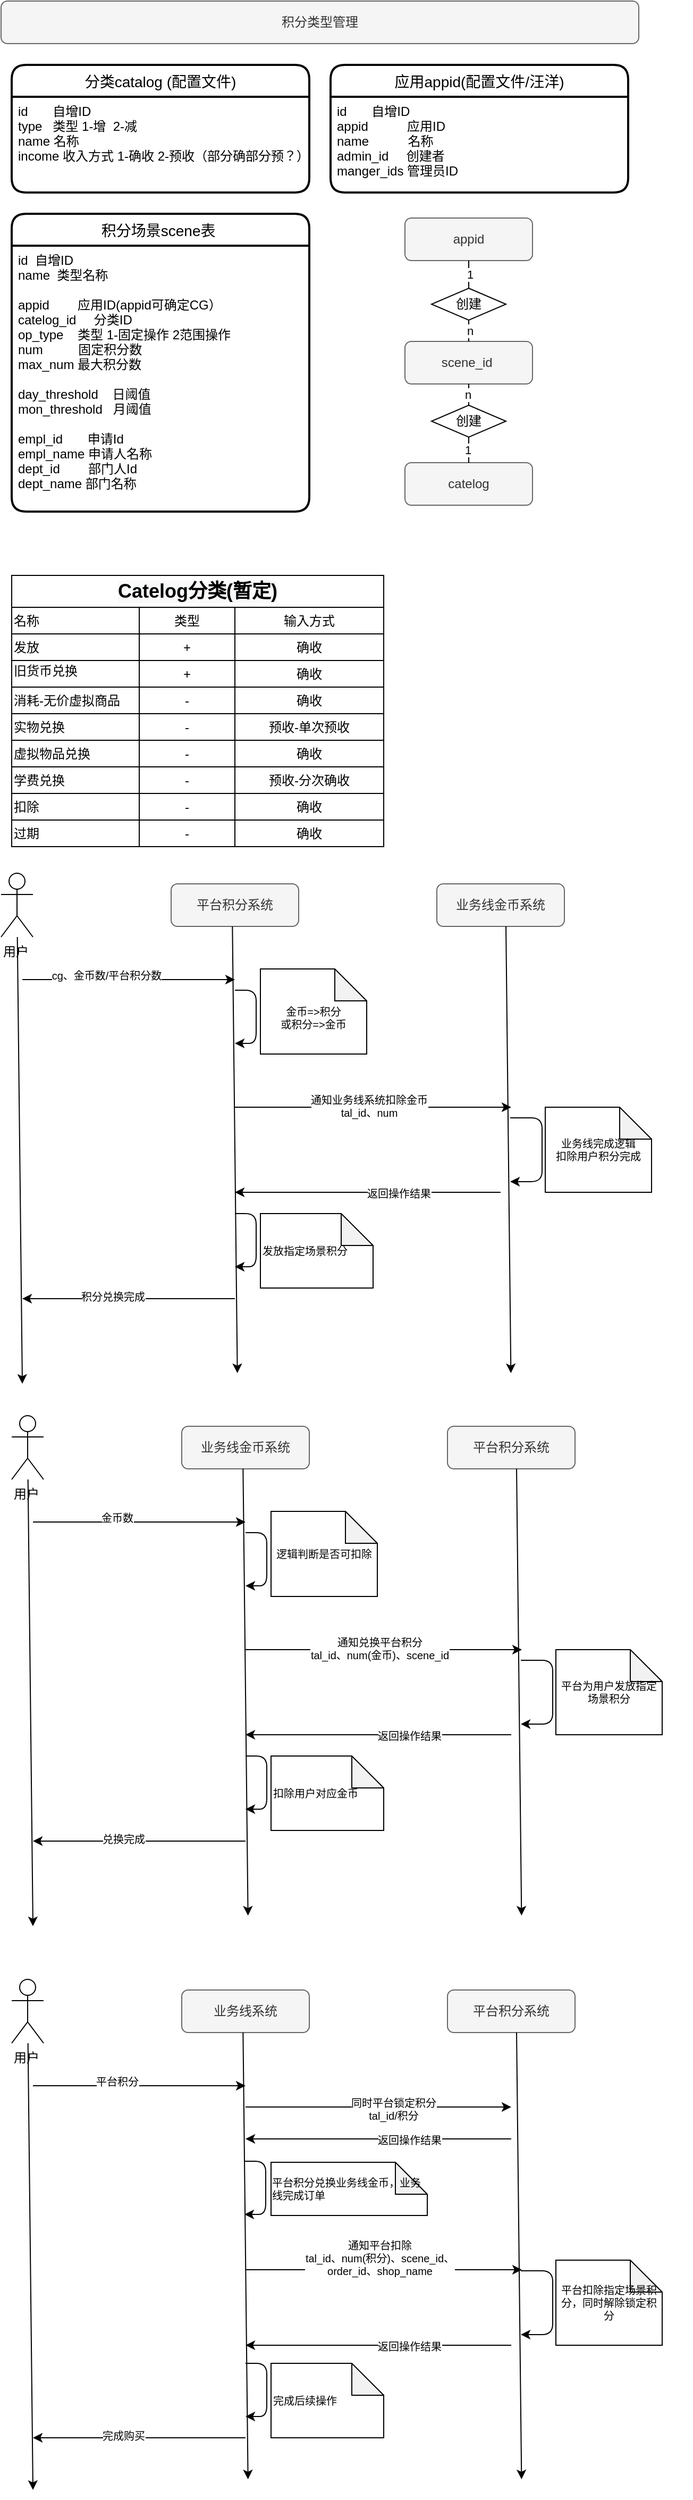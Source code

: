 <mxfile version="14.0.1" type="github">
  <diagram id="adaZDFtTdaTdH5FZkwva" name="第 1 页">
    <mxGraphModel dx="6450" dy="4839" grid="1" gridSize="10" guides="1" tooltips="1" connect="1" arrows="1" fold="1" page="1" pageScale="1" pageWidth="827" pageHeight="1169" math="0" shadow="0">
      <root>
        <mxCell id="0" />
        <mxCell id="1" parent="0" />
        <mxCell id="AnFC6immAzE9Fkh495sT-1" value="&lt;div&gt;&lt;span&gt;积分类型管理&lt;/span&gt;&lt;/div&gt;" style="rounded=1;whiteSpace=wrap;html=1;fillColor=#f5f5f5;strokeColor=#666666;fontColor=#333333;glass=0;sketch=0;" vertex="1" parent="1">
          <mxGeometry x="40" y="-1140" width="600" height="40" as="geometry" />
        </mxCell>
        <mxCell id="AnFC6immAzE9Fkh495sT-2" value="积分场景scene表 " style="swimlane;childLayout=stackLayout;horizontal=1;startSize=30;horizontalStack=0;rounded=1;fontSize=14;fontStyle=0;strokeWidth=2;resizeParent=0;resizeLast=1;shadow=0;dashed=0;align=center;" vertex="1" parent="1">
          <mxGeometry x="50" y="-940" width="280" height="280" as="geometry" />
        </mxCell>
        <mxCell id="AnFC6immAzE9Fkh495sT-3" value="id  自增ID&#xa;name  类型名称&#xa;&#xa;appid        应用ID(appid可确定CG）&#xa;catelog_id     分类ID&#xa;op_type    类型 1-固定操作 2范围操作&#xa;num          固定积分数&#xa;max_num 最大积分数&#xa;&#xa;day_threshold    日阈值&#xa;mon_threshold   月阈值&#xa;&#xa;empl_id       申请Id&#xa;empl_name 申请人名称&#xa;dept_id        部门人Id&#xa;dept_name 部门名称" style="align=left;strokeColor=none;fillColor=none;spacingLeft=4;fontSize=12;verticalAlign=top;resizable=0;rotatable=0;part=1;" vertex="1" parent="AnFC6immAzE9Fkh495sT-2">
          <mxGeometry y="30" width="280" height="250" as="geometry" />
        </mxCell>
        <mxCell id="AnFC6immAzE9Fkh495sT-5" value="分类catalog (配置文件)" style="swimlane;childLayout=stackLayout;horizontal=1;startSize=30;horizontalStack=0;rounded=1;fontSize=14;fontStyle=0;strokeWidth=2;resizeParent=0;resizeLast=1;shadow=0;dashed=0;align=center;" vertex="1" parent="1">
          <mxGeometry x="50" y="-1080" width="280" height="120" as="geometry" />
        </mxCell>
        <mxCell id="AnFC6immAzE9Fkh495sT-6" value="id       自增ID&#xa;type   类型 1-增  2-减&#xa;name 名称&#xa;income 收入方式 1-确收 2-预收（部分确部分预？）&#xa;&#xa;&#xa;&#xa;" style="align=left;strokeColor=none;fillColor=none;spacingLeft=4;fontSize=12;verticalAlign=top;resizable=0;rotatable=0;part=1;" vertex="1" parent="AnFC6immAzE9Fkh495sT-5">
          <mxGeometry y="30" width="280" height="90" as="geometry" />
        </mxCell>
        <mxCell id="AnFC6immAzE9Fkh495sT-10" value="应用appid(配置文件/汪洋)" style="swimlane;childLayout=stackLayout;horizontal=1;startSize=30;horizontalStack=0;rounded=1;fontSize=14;fontStyle=0;strokeWidth=2;resizeParent=0;resizeLast=1;shadow=0;dashed=0;align=center;" vertex="1" parent="1">
          <mxGeometry x="350" y="-1080" width="280" height="120" as="geometry" />
        </mxCell>
        <mxCell id="AnFC6immAzE9Fkh495sT-11" value="id       自增ID&#xa;appid           应用ID&#xa;name           名称&#xa;admin_id     创建者&#xa;manger_ids 管理员ID&#xa;&#xa;&#xa;&#xa;" style="align=left;strokeColor=none;fillColor=none;spacingLeft=4;fontSize=12;verticalAlign=top;resizable=0;rotatable=0;part=1;" vertex="1" parent="AnFC6immAzE9Fkh495sT-10">
          <mxGeometry y="30" width="280" height="90" as="geometry" />
        </mxCell>
        <mxCell id="AnFC6immAzE9Fkh495sT-13" value="scene_id&amp;nbsp;" style="rounded=1;whiteSpace=wrap;html=1;fillColor=#f5f5f5;strokeColor=#666666;fontColor=#333333;glass=0;sketch=0;" vertex="1" parent="1">
          <mxGeometry x="420" y="-820" width="120" height="40" as="geometry" />
        </mxCell>
        <mxCell id="AnFC6immAzE9Fkh495sT-14" value="catelog" style="rounded=1;whiteSpace=wrap;html=1;fillColor=#f5f5f5;strokeColor=#666666;fontColor=#333333;glass=0;sketch=0;verticalAlign=middle;" vertex="1" parent="1">
          <mxGeometry x="420" y="-706" width="120" height="40" as="geometry" />
        </mxCell>
        <mxCell id="AnFC6immAzE9Fkh495sT-16" value="appid" style="rounded=1;whiteSpace=wrap;html=1;fillColor=#f5f5f5;strokeColor=#666666;fontColor=#333333;glass=0;sketch=0;" vertex="1" parent="1">
          <mxGeometry x="420" y="-936" width="120" height="40" as="geometry" />
        </mxCell>
        <mxCell id="AnFC6immAzE9Fkh495sT-22" value="创建" style="rhombus;whiteSpace=wrap;html=1;" vertex="1" parent="1">
          <mxGeometry x="445" y="-870" width="70" height="30" as="geometry" />
        </mxCell>
        <mxCell id="AnFC6immAzE9Fkh495sT-25" value="" style="endArrow=none;html=1;entryX=0.5;entryY=1;entryDx=0;entryDy=0;exitX=0.5;exitY=0;exitDx=0;exitDy=0;" edge="1" parent="1" source="AnFC6immAzE9Fkh495sT-22" target="AnFC6immAzE9Fkh495sT-16">
          <mxGeometry width="50" height="50" relative="1" as="geometry">
            <mxPoint x="460" y="-820" as="sourcePoint" />
            <mxPoint x="510" y="-870" as="targetPoint" />
          </mxGeometry>
        </mxCell>
        <mxCell id="AnFC6immAzE9Fkh495sT-26" value="1" style="edgeLabel;html=1;align=center;verticalAlign=middle;resizable=0;points=[];" vertex="1" connectable="0" parent="AnFC6immAzE9Fkh495sT-25">
          <mxGeometry y="-1" relative="1" as="geometry">
            <mxPoint as="offset" />
          </mxGeometry>
        </mxCell>
        <mxCell id="AnFC6immAzE9Fkh495sT-27" value="" style="endArrow=none;html=1;entryX=0.5;entryY=1;entryDx=0;entryDy=0;exitX=0.5;exitY=0;exitDx=0;exitDy=0;" edge="1" parent="1" source="AnFC6immAzE9Fkh495sT-13" target="AnFC6immAzE9Fkh495sT-22">
          <mxGeometry width="50" height="50" relative="1" as="geometry">
            <mxPoint x="490" y="-860" as="sourcePoint" />
            <mxPoint x="490" y="-890" as="targetPoint" />
          </mxGeometry>
        </mxCell>
        <mxCell id="AnFC6immAzE9Fkh495sT-28" value="n" style="edgeLabel;html=1;align=center;verticalAlign=middle;resizable=0;points=[];" vertex="1" connectable="0" parent="AnFC6immAzE9Fkh495sT-27">
          <mxGeometry y="-1" relative="1" as="geometry">
            <mxPoint as="offset" />
          </mxGeometry>
        </mxCell>
        <mxCell id="AnFC6immAzE9Fkh495sT-29" value="创建" style="rhombus;whiteSpace=wrap;html=1;verticalAlign=middle;" vertex="1" parent="1">
          <mxGeometry x="445" y="-760" width="70" height="30" as="geometry" />
        </mxCell>
        <mxCell id="AnFC6immAzE9Fkh495sT-30" value="" style="endArrow=none;html=1;entryX=0.5;entryY=0;entryDx=0;entryDy=0;exitX=0.5;exitY=1;exitDx=0;exitDy=0;" edge="1" parent="1" source="AnFC6immAzE9Fkh495sT-13" target="AnFC6immAzE9Fkh495sT-29">
          <mxGeometry width="50" height="50" relative="1" as="geometry">
            <mxPoint x="490" y="-850" as="sourcePoint" />
            <mxPoint x="490" y="-890" as="targetPoint" />
          </mxGeometry>
        </mxCell>
        <mxCell id="AnFC6immAzE9Fkh495sT-31" value="n" style="edgeLabel;html=1;align=center;verticalAlign=middle;resizable=0;points=[];" vertex="1" connectable="0" parent="AnFC6immAzE9Fkh495sT-30">
          <mxGeometry y="-1" relative="1" as="geometry">
            <mxPoint as="offset" />
          </mxGeometry>
        </mxCell>
        <mxCell id="AnFC6immAzE9Fkh495sT-32" value="" style="endArrow=none;html=1;entryX=0.5;entryY=0;entryDx=0;entryDy=0;exitX=0.5;exitY=1;exitDx=0;exitDy=0;verticalAlign=middle;" edge="1" parent="1" source="AnFC6immAzE9Fkh495sT-29" target="AnFC6immAzE9Fkh495sT-14">
          <mxGeometry width="50" height="50" relative="1" as="geometry">
            <mxPoint x="479.5" y="-682" as="sourcePoint" />
            <mxPoint x="479.5" y="-636" as="targetPoint" />
          </mxGeometry>
        </mxCell>
        <mxCell id="AnFC6immAzE9Fkh495sT-33" value="1" style="edgeLabel;html=1;align=center;verticalAlign=middle;resizable=0;points=[];" vertex="1" connectable="0" parent="AnFC6immAzE9Fkh495sT-32">
          <mxGeometry y="-1" relative="1" as="geometry">
            <mxPoint as="offset" />
          </mxGeometry>
        </mxCell>
        <mxCell id="AnFC6immAzE9Fkh495sT-37" value="&lt;h1&gt;&lt;br&gt;&lt;/h1&gt;&lt;div&gt;&lt;div&gt;&lt;br&gt;&lt;/div&gt;&lt;div&gt;&lt;br&gt;&lt;/div&gt;&lt;/div&gt;&lt;div&gt;&lt;br&gt;&lt;/div&gt;" style="text;html=1;strokeColor=none;fillColor=none;spacing=5;spacingTop=-20;whiteSpace=wrap;overflow=hidden;rounded=0;" vertex="1" parent="1">
          <mxGeometry x="100" y="-635" width="590" height="250" as="geometry" />
        </mxCell>
        <mxCell id="AnFC6immAzE9Fkh495sT-49" value="&lt;h1 style=&quot;color: rgb(0 , 0 , 0) ; font-family: &amp;#34;helvetica&amp;#34; ; font-style: normal ; letter-spacing: normal ; text-align: left ; text-indent: 0px ; text-transform: none ; word-spacing: 0px ; background-color: rgb(248 , 249 , 250) ; font-size: 18px&quot;&gt;Catelog分类(暂定)&lt;/h1&gt;" style="shape=table;html=1;whiteSpace=wrap;startSize=30;container=1;collapsible=0;childLayout=tableLayout;fontStyle=1;align=center;" vertex="1" parent="1">
          <mxGeometry x="50" y="-600" width="350" height="255" as="geometry" />
        </mxCell>
        <mxCell id="AnFC6immAzE9Fkh495sT-83" style="shape=partialRectangle;html=1;whiteSpace=wrap;collapsible=0;dropTarget=0;pointerEvents=0;fillColor=none;top=0;left=0;bottom=0;right=0;points=[[0,0.5],[1,0.5]];portConstraint=eastwest;" vertex="1" parent="AnFC6immAzE9Fkh495sT-49">
          <mxGeometry y="30" width="350" height="25" as="geometry" />
        </mxCell>
        <mxCell id="AnFC6immAzE9Fkh495sT-84" value="名称" style="shape=partialRectangle;html=1;whiteSpace=wrap;connectable=0;fillColor=none;top=0;left=0;bottom=0;right=0;overflow=hidden;align=left;" vertex="1" parent="AnFC6immAzE9Fkh495sT-83">
          <mxGeometry width="120" height="25" as="geometry" />
        </mxCell>
        <mxCell id="AnFC6immAzE9Fkh495sT-85" value="类型" style="shape=partialRectangle;html=1;whiteSpace=wrap;connectable=0;fillColor=none;top=0;left=0;bottom=0;right=0;overflow=hidden;" vertex="1" parent="AnFC6immAzE9Fkh495sT-83">
          <mxGeometry x="120" width="90" height="25" as="geometry" />
        </mxCell>
        <mxCell id="AnFC6immAzE9Fkh495sT-86" value="输入方式" style="shape=partialRectangle;html=1;whiteSpace=wrap;connectable=0;fillColor=none;top=0;left=0;bottom=0;right=0;overflow=hidden;" vertex="1" parent="AnFC6immAzE9Fkh495sT-83">
          <mxGeometry x="210" width="140" height="25" as="geometry" />
        </mxCell>
        <mxCell id="AnFC6immAzE9Fkh495sT-50" value="" style="shape=partialRectangle;html=1;whiteSpace=wrap;collapsible=0;dropTarget=0;pointerEvents=0;fillColor=none;top=0;left=0;bottom=0;right=0;points=[[0,0.5],[1,0.5]];portConstraint=eastwest;" vertex="1" parent="AnFC6immAzE9Fkh495sT-49">
          <mxGeometry y="55" width="350" height="25" as="geometry" />
        </mxCell>
        <mxCell id="AnFC6immAzE9Fkh495sT-51" value="&lt;div&gt;发放&lt;/div&gt;" style="shape=partialRectangle;html=1;whiteSpace=wrap;connectable=0;fillColor=none;top=0;left=0;bottom=0;right=0;overflow=hidden;align=left;" vertex="1" parent="AnFC6immAzE9Fkh495sT-50">
          <mxGeometry width="120" height="25" as="geometry" />
        </mxCell>
        <mxCell id="AnFC6immAzE9Fkh495sT-52" value="+" style="shape=partialRectangle;html=1;whiteSpace=wrap;connectable=0;fillColor=none;top=0;left=0;bottom=0;right=0;overflow=hidden;" vertex="1" parent="AnFC6immAzE9Fkh495sT-50">
          <mxGeometry x="120" width="90" height="25" as="geometry" />
        </mxCell>
        <mxCell id="AnFC6immAzE9Fkh495sT-53" value="确收" style="shape=partialRectangle;html=1;whiteSpace=wrap;connectable=0;fillColor=none;top=0;left=0;bottom=0;right=0;overflow=hidden;" vertex="1" parent="AnFC6immAzE9Fkh495sT-50">
          <mxGeometry x="210" width="140" height="25" as="geometry" />
        </mxCell>
        <mxCell id="AnFC6immAzE9Fkh495sT-54" value="" style="shape=partialRectangle;html=1;whiteSpace=wrap;collapsible=0;dropTarget=0;pointerEvents=0;fillColor=none;top=0;left=0;bottom=0;right=0;points=[[0,0.5],[1,0.5]];portConstraint=eastwest;" vertex="1" parent="AnFC6immAzE9Fkh495sT-49">
          <mxGeometry y="80" width="350" height="25" as="geometry" />
        </mxCell>
        <mxCell id="AnFC6immAzE9Fkh495sT-55" value="&lt;div&gt;旧货币兑换&lt;/div&gt;&lt;div&gt;&lt;br&gt;&lt;/div&gt;" style="shape=partialRectangle;html=1;whiteSpace=wrap;connectable=0;fillColor=none;top=0;left=0;bottom=0;right=0;overflow=hidden;align=left;" vertex="1" parent="AnFC6immAzE9Fkh495sT-54">
          <mxGeometry width="120" height="25" as="geometry" />
        </mxCell>
        <mxCell id="AnFC6immAzE9Fkh495sT-56" value="+" style="shape=partialRectangle;html=1;whiteSpace=wrap;connectable=0;fillColor=none;top=0;left=0;bottom=0;right=0;overflow=hidden;" vertex="1" parent="AnFC6immAzE9Fkh495sT-54">
          <mxGeometry x="120" width="90" height="25" as="geometry" />
        </mxCell>
        <mxCell id="AnFC6immAzE9Fkh495sT-57" value="&lt;span&gt;确收&lt;/span&gt;" style="shape=partialRectangle;html=1;whiteSpace=wrap;connectable=0;fillColor=none;top=0;left=0;bottom=0;right=0;overflow=hidden;" vertex="1" parent="AnFC6immAzE9Fkh495sT-54">
          <mxGeometry x="210" width="140" height="25" as="geometry" />
        </mxCell>
        <mxCell id="AnFC6immAzE9Fkh495sT-58" value="" style="shape=partialRectangle;html=1;whiteSpace=wrap;collapsible=0;dropTarget=0;pointerEvents=0;fillColor=none;top=0;left=0;bottom=0;right=0;points=[[0,0.5],[1,0.5]];portConstraint=eastwest;" vertex="1" parent="AnFC6immAzE9Fkh495sT-49">
          <mxGeometry y="105" width="350" height="25" as="geometry" />
        </mxCell>
        <mxCell id="AnFC6immAzE9Fkh495sT-59" value="&lt;span&gt;消耗-&lt;/span&gt;&lt;span&gt;无价虚拟商品&lt;br&gt;&lt;/span&gt;" style="shape=partialRectangle;html=1;whiteSpace=wrap;connectable=0;fillColor=none;top=0;left=0;bottom=0;right=0;overflow=hidden;align=left;" vertex="1" parent="AnFC6immAzE9Fkh495sT-58">
          <mxGeometry width="120" height="25" as="geometry" />
        </mxCell>
        <mxCell id="AnFC6immAzE9Fkh495sT-60" value="&lt;div style=&quot;text-align: left&quot;&gt;-&lt;/div&gt;" style="shape=partialRectangle;html=1;whiteSpace=wrap;connectable=0;fillColor=none;top=0;left=0;bottom=0;right=0;overflow=hidden;" vertex="1" parent="AnFC6immAzE9Fkh495sT-58">
          <mxGeometry x="120" width="90" height="25" as="geometry" />
        </mxCell>
        <mxCell id="AnFC6immAzE9Fkh495sT-61" value="&lt;span&gt;确收&lt;/span&gt;" style="shape=partialRectangle;html=1;whiteSpace=wrap;connectable=0;fillColor=none;top=0;left=0;bottom=0;right=0;overflow=hidden;" vertex="1" parent="AnFC6immAzE9Fkh495sT-58">
          <mxGeometry x="210" width="140" height="25" as="geometry" />
        </mxCell>
        <mxCell id="AnFC6immAzE9Fkh495sT-62" style="shape=partialRectangle;html=1;whiteSpace=wrap;collapsible=0;dropTarget=0;pointerEvents=0;fillColor=none;top=0;left=0;bottom=0;right=0;points=[[0,0.5],[1,0.5]];portConstraint=eastwest;" vertex="1" parent="AnFC6immAzE9Fkh495sT-49">
          <mxGeometry y="130" width="350" height="25" as="geometry" />
        </mxCell>
        <mxCell id="AnFC6immAzE9Fkh495sT-63" value="&lt;div style=&quot;&quot;&gt;实物兑换&lt;/div&gt;" style="shape=partialRectangle;html=1;whiteSpace=wrap;connectable=0;fillColor=none;top=0;left=0;bottom=0;right=0;overflow=hidden;align=left;" vertex="1" parent="AnFC6immAzE9Fkh495sT-62">
          <mxGeometry width="120" height="25" as="geometry" />
        </mxCell>
        <mxCell id="AnFC6immAzE9Fkh495sT-64" value="-" style="shape=partialRectangle;html=1;whiteSpace=wrap;connectable=0;fillColor=none;top=0;left=0;bottom=0;right=0;overflow=hidden;" vertex="1" parent="AnFC6immAzE9Fkh495sT-62">
          <mxGeometry x="120" width="90" height="25" as="geometry" />
        </mxCell>
        <mxCell id="AnFC6immAzE9Fkh495sT-65" value="预收-单次预收" style="shape=partialRectangle;html=1;whiteSpace=wrap;connectable=0;fillColor=none;top=0;left=0;bottom=0;right=0;overflow=hidden;" vertex="1" parent="AnFC6immAzE9Fkh495sT-62">
          <mxGeometry x="210" width="140" height="25" as="geometry" />
        </mxCell>
        <mxCell id="AnFC6immAzE9Fkh495sT-66" style="shape=partialRectangle;html=1;whiteSpace=wrap;collapsible=0;dropTarget=0;pointerEvents=0;fillColor=none;top=0;left=0;bottom=0;right=0;points=[[0,0.5],[1,0.5]];portConstraint=eastwest;" vertex="1" parent="AnFC6immAzE9Fkh495sT-49">
          <mxGeometry y="155" width="350" height="25" as="geometry" />
        </mxCell>
        <mxCell id="AnFC6immAzE9Fkh495sT-67" value="&lt;div style=&quot;&quot;&gt;虚拟物品兑换&lt;/div&gt;" style="shape=partialRectangle;html=1;whiteSpace=wrap;connectable=0;fillColor=none;top=0;left=0;bottom=0;right=0;overflow=hidden;align=left;" vertex="1" parent="AnFC6immAzE9Fkh495sT-66">
          <mxGeometry width="120" height="25" as="geometry" />
        </mxCell>
        <mxCell id="AnFC6immAzE9Fkh495sT-68" value="-" style="shape=partialRectangle;html=1;whiteSpace=wrap;connectable=0;fillColor=none;top=0;left=0;bottom=0;right=0;overflow=hidden;" vertex="1" parent="AnFC6immAzE9Fkh495sT-66">
          <mxGeometry x="120" width="90" height="25" as="geometry" />
        </mxCell>
        <mxCell id="AnFC6immAzE9Fkh495sT-69" value="确收" style="shape=partialRectangle;html=1;whiteSpace=wrap;connectable=0;fillColor=none;top=0;left=0;bottom=0;right=0;overflow=hidden;" vertex="1" parent="AnFC6immAzE9Fkh495sT-66">
          <mxGeometry x="210" width="140" height="25" as="geometry" />
        </mxCell>
        <mxCell id="AnFC6immAzE9Fkh495sT-70" style="shape=partialRectangle;html=1;whiteSpace=wrap;collapsible=0;dropTarget=0;pointerEvents=0;fillColor=none;top=0;left=0;bottom=0;right=0;points=[[0,0.5],[1,0.5]];portConstraint=eastwest;" vertex="1" parent="AnFC6immAzE9Fkh495sT-49">
          <mxGeometry y="180" width="350" height="25" as="geometry" />
        </mxCell>
        <mxCell id="AnFC6immAzE9Fkh495sT-71" value="&lt;div&gt;学费兑换&lt;/div&gt;" style="shape=partialRectangle;html=1;whiteSpace=wrap;connectable=0;fillColor=none;top=0;left=0;bottom=0;right=0;overflow=hidden;align=left;" vertex="1" parent="AnFC6immAzE9Fkh495sT-70">
          <mxGeometry width="120" height="25" as="geometry" />
        </mxCell>
        <mxCell id="AnFC6immAzE9Fkh495sT-72" value="-" style="shape=partialRectangle;html=1;whiteSpace=wrap;connectable=0;fillColor=none;top=0;left=0;bottom=0;right=0;overflow=hidden;" vertex="1" parent="AnFC6immAzE9Fkh495sT-70">
          <mxGeometry x="120" width="90" height="25" as="geometry" />
        </mxCell>
        <mxCell id="AnFC6immAzE9Fkh495sT-73" value="&lt;span style=&quot;text-align: left&quot;&gt;预收-&lt;/span&gt;&lt;span&gt;分次确收&lt;/span&gt;&lt;span style=&quot;text-align: left&quot;&gt;&lt;br&gt;&lt;/span&gt;" style="shape=partialRectangle;html=1;whiteSpace=wrap;connectable=0;fillColor=none;top=0;left=0;bottom=0;right=0;overflow=hidden;" vertex="1" parent="AnFC6immAzE9Fkh495sT-70">
          <mxGeometry x="210" width="140" height="25" as="geometry" />
        </mxCell>
        <mxCell id="AnFC6immAzE9Fkh495sT-75" style="shape=partialRectangle;html=1;whiteSpace=wrap;collapsible=0;dropTarget=0;pointerEvents=0;fillColor=none;top=0;left=0;bottom=0;right=0;points=[[0,0.5],[1,0.5]];portConstraint=eastwest;" vertex="1" parent="AnFC6immAzE9Fkh495sT-49">
          <mxGeometry y="205" width="350" height="25" as="geometry" />
        </mxCell>
        <mxCell id="AnFC6immAzE9Fkh495sT-76" value="&lt;span style=&quot;&quot;&gt;扣除&lt;/span&gt;" style="shape=partialRectangle;html=1;whiteSpace=wrap;connectable=0;fillColor=none;top=0;left=0;bottom=0;right=0;overflow=hidden;align=left;" vertex="1" parent="AnFC6immAzE9Fkh495sT-75">
          <mxGeometry width="120" height="25" as="geometry" />
        </mxCell>
        <mxCell id="AnFC6immAzE9Fkh495sT-77" value="-" style="shape=partialRectangle;html=1;whiteSpace=wrap;connectable=0;fillColor=none;top=0;left=0;bottom=0;right=0;overflow=hidden;" vertex="1" parent="AnFC6immAzE9Fkh495sT-75">
          <mxGeometry x="120" width="90" height="25" as="geometry" />
        </mxCell>
        <mxCell id="AnFC6immAzE9Fkh495sT-78" value="确收" style="shape=partialRectangle;html=1;whiteSpace=wrap;connectable=0;fillColor=none;top=0;left=0;bottom=0;right=0;overflow=hidden;" vertex="1" parent="AnFC6immAzE9Fkh495sT-75">
          <mxGeometry x="210" width="140" height="25" as="geometry" />
        </mxCell>
        <mxCell id="AnFC6immAzE9Fkh495sT-79" style="shape=partialRectangle;html=1;whiteSpace=wrap;collapsible=0;dropTarget=0;pointerEvents=0;fillColor=none;top=0;left=0;bottom=0;right=0;points=[[0,0.5],[1,0.5]];portConstraint=eastwest;" vertex="1" parent="AnFC6immAzE9Fkh495sT-49">
          <mxGeometry y="230" width="350" height="25" as="geometry" />
        </mxCell>
        <mxCell id="AnFC6immAzE9Fkh495sT-80" value="&lt;span style=&quot;&quot;&gt;过期&lt;/span&gt;" style="shape=partialRectangle;html=1;whiteSpace=wrap;connectable=0;fillColor=none;top=0;left=0;bottom=0;right=0;overflow=hidden;align=left;" vertex="1" parent="AnFC6immAzE9Fkh495sT-79">
          <mxGeometry width="120" height="25" as="geometry" />
        </mxCell>
        <mxCell id="AnFC6immAzE9Fkh495sT-81" value="-" style="shape=partialRectangle;html=1;whiteSpace=wrap;connectable=0;fillColor=none;top=0;left=0;bottom=0;right=0;overflow=hidden;" vertex="1" parent="AnFC6immAzE9Fkh495sT-79">
          <mxGeometry x="120" width="90" height="25" as="geometry" />
        </mxCell>
        <mxCell id="AnFC6immAzE9Fkh495sT-82" value="确收" style="shape=partialRectangle;html=1;whiteSpace=wrap;connectable=0;fillColor=none;top=0;left=0;bottom=0;right=0;overflow=hidden;" vertex="1" parent="AnFC6immAzE9Fkh495sT-79">
          <mxGeometry x="210" width="140" height="25" as="geometry" />
        </mxCell>
        <mxCell id="AnFC6immAzE9Fkh495sT-87" value="用户" style="shape=umlActor;verticalLabelPosition=bottom;verticalAlign=top;html=1;outlineConnect=0;align=left;" vertex="1" parent="1">
          <mxGeometry x="40" y="-320" width="30" height="60" as="geometry" />
        </mxCell>
        <mxCell id="AnFC6immAzE9Fkh495sT-88" value="平台积分系统" style="rounded=1;whiteSpace=wrap;html=1;fillColor=#f5f5f5;strokeColor=#666666;fontColor=#333333;glass=0;sketch=0;align=center;" vertex="1" parent="1">
          <mxGeometry x="200" y="-310" width="120" height="40" as="geometry" />
        </mxCell>
        <mxCell id="AnFC6immAzE9Fkh495sT-89" value="业务线金币系统" style="rounded=1;whiteSpace=wrap;html=1;fillColor=#f5f5f5;strokeColor=#666666;fontColor=#333333;glass=0;sketch=0;align=center;" vertex="1" parent="1">
          <mxGeometry x="450" y="-310" width="120" height="40" as="geometry" />
        </mxCell>
        <mxCell id="AnFC6immAzE9Fkh495sT-90" value="" style="endArrow=classic;html=1;" edge="1" parent="1" source="AnFC6immAzE9Fkh495sT-87">
          <mxGeometry width="50" height="50" relative="1" as="geometry">
            <mxPoint x="50" y="-150" as="sourcePoint" />
            <mxPoint x="60" y="160" as="targetPoint" />
          </mxGeometry>
        </mxCell>
        <mxCell id="AnFC6immAzE9Fkh495sT-92" value="" style="endArrow=classic;html=1;" edge="1" parent="1">
          <mxGeometry width="50" height="50" relative="1" as="geometry">
            <mxPoint x="257.663" y="-270" as="sourcePoint" />
            <mxPoint x="262.33" y="150" as="targetPoint" />
          </mxGeometry>
        </mxCell>
        <mxCell id="AnFC6immAzE9Fkh495sT-93" value="" style="endArrow=classic;html=1;" edge="1" parent="1">
          <mxGeometry width="50" height="50" relative="1" as="geometry">
            <mxPoint x="515.003" y="-270" as="sourcePoint" />
            <mxPoint x="519.67" y="150" as="targetPoint" />
          </mxGeometry>
        </mxCell>
        <mxCell id="AnFC6immAzE9Fkh495sT-94" value="" style="endArrow=classic;html=1;" edge="1" parent="1">
          <mxGeometry width="50" height="50" relative="1" as="geometry">
            <mxPoint x="60" y="-220" as="sourcePoint" />
            <mxPoint x="260" y="-220" as="targetPoint" />
          </mxGeometry>
        </mxCell>
        <mxCell id="AnFC6immAzE9Fkh495sT-95" value="&lt;font style=&quot;font-size: 10px&quot;&gt;cg、金币数/平台积分数&lt;/font&gt;" style="edgeLabel;html=1;align=center;verticalAlign=middle;resizable=0;points=[];" vertex="1" connectable="0" parent="AnFC6immAzE9Fkh495sT-94">
          <mxGeometry x="-0.21" y="4" relative="1" as="geometry">
            <mxPoint as="offset" />
          </mxGeometry>
        </mxCell>
        <mxCell id="AnFC6immAzE9Fkh495sT-97" value="" style="endArrow=classic;html=1;" edge="1" parent="1">
          <mxGeometry width="50" height="50" relative="1" as="geometry">
            <mxPoint x="260" y="-210" as="sourcePoint" />
            <mxPoint x="260" y="-160" as="targetPoint" />
            <Array as="points">
              <mxPoint x="280" y="-210" />
              <mxPoint x="280" y="-160" />
            </Array>
          </mxGeometry>
        </mxCell>
        <mxCell id="AnFC6immAzE9Fkh495sT-99" value="" style="endArrow=classic;html=1;fontSize=10;" edge="1" parent="1">
          <mxGeometry width="50" height="50" relative="1" as="geometry">
            <mxPoint x="260" y="-100" as="sourcePoint" />
            <mxPoint x="520" y="-100" as="targetPoint" />
          </mxGeometry>
        </mxCell>
        <mxCell id="AnFC6immAzE9Fkh495sT-101" value="通知业务线系统扣除金币&lt;br&gt;tal_id、num" style="edgeLabel;html=1;align=center;verticalAlign=middle;resizable=0;points=[];fontSize=10;" vertex="1" connectable="0" parent="AnFC6immAzE9Fkh495sT-99">
          <mxGeometry x="-0.034" y="1" relative="1" as="geometry">
            <mxPoint as="offset" />
          </mxGeometry>
        </mxCell>
        <mxCell id="AnFC6immAzE9Fkh495sT-100" value="&lt;br style=&quot;text-align: left&quot;&gt;&lt;font style=&quot;text-align: left&quot;&gt;金币=&amp;gt;积分&lt;br&gt;或积分=&amp;gt;金币&lt;/font&gt;" style="shape=note;whiteSpace=wrap;html=1;backgroundOutline=1;darkOpacity=0.05;fontSize=10;align=center;" vertex="1" parent="1">
          <mxGeometry x="284" y="-230" width="100" height="80" as="geometry" />
        </mxCell>
        <mxCell id="AnFC6immAzE9Fkh495sT-106" value="" style="endArrow=classic;html=1;fontSize=10;" edge="1" parent="1">
          <mxGeometry width="50" height="50" relative="1" as="geometry">
            <mxPoint x="519" y="-90" as="sourcePoint" />
            <mxPoint x="519" y="-30" as="targetPoint" />
            <Array as="points">
              <mxPoint x="549" y="-90" />
              <mxPoint x="549" y="-30" />
            </Array>
          </mxGeometry>
        </mxCell>
        <mxCell id="AnFC6immAzE9Fkh495sT-107" value="业务线完成逻辑&lt;br&gt;&lt;div style=&quot;text-align: left&quot;&gt;&lt;span&gt;扣除用户积分完成&lt;/span&gt;&lt;/div&gt;" style="shape=note;whiteSpace=wrap;html=1;backgroundOutline=1;darkOpacity=0.05;fontSize=10;align=center;" vertex="1" parent="1">
          <mxGeometry x="552" y="-100" width="100" height="80" as="geometry" />
        </mxCell>
        <mxCell id="AnFC6immAzE9Fkh495sT-109" value="" style="endArrow=classic;html=1;fontSize=10;" edge="1" parent="1">
          <mxGeometry width="50" height="50" relative="1" as="geometry">
            <mxPoint x="510" y="-20" as="sourcePoint" />
            <mxPoint x="260" y="-20" as="targetPoint" />
          </mxGeometry>
        </mxCell>
        <mxCell id="AnFC6immAzE9Fkh495sT-112" value="返回操作结果" style="edgeLabel;html=1;align=center;verticalAlign=middle;resizable=0;points=[];fontSize=10;" vertex="1" connectable="0" parent="AnFC6immAzE9Fkh495sT-109">
          <mxGeometry x="-0.233" y="1" relative="1" as="geometry">
            <mxPoint as="offset" />
          </mxGeometry>
        </mxCell>
        <mxCell id="AnFC6immAzE9Fkh495sT-110" value="" style="endArrow=classic;html=1;" edge="1" parent="1">
          <mxGeometry width="50" height="50" relative="1" as="geometry">
            <mxPoint x="260" as="sourcePoint" />
            <mxPoint x="260" y="50" as="targetPoint" />
            <Array as="points">
              <mxPoint x="280" />
              <mxPoint x="280" y="50" />
            </Array>
          </mxGeometry>
        </mxCell>
        <mxCell id="AnFC6immAzE9Fkh495sT-111" value="发放指定场景积分" style="shape=note;whiteSpace=wrap;html=1;backgroundOutline=1;darkOpacity=0.05;fontSize=10;align=left;" vertex="1" parent="1">
          <mxGeometry x="284" width="106" height="70" as="geometry" />
        </mxCell>
        <mxCell id="AnFC6immAzE9Fkh495sT-113" value="" style="endArrow=classic;html=1;fontSize=10;" edge="1" parent="1">
          <mxGeometry width="50" height="50" relative="1" as="geometry">
            <mxPoint x="260" y="80" as="sourcePoint" />
            <mxPoint x="60" y="80" as="targetPoint" />
            <Array as="points" />
          </mxGeometry>
        </mxCell>
        <mxCell id="AnFC6immAzE9Fkh495sT-114" value="积分兑换完成" style="edgeLabel;html=1;align=center;verticalAlign=middle;resizable=0;points=[];fontSize=10;" vertex="1" connectable="0" parent="AnFC6immAzE9Fkh495sT-113">
          <mxGeometry x="0.157" y="-2" relative="1" as="geometry">
            <mxPoint as="offset" />
          </mxGeometry>
        </mxCell>
        <mxCell id="AnFC6immAzE9Fkh495sT-115" value="用户" style="shape=umlActor;verticalLabelPosition=bottom;verticalAlign=top;html=1;outlineConnect=0;align=left;" vertex="1" parent="1">
          <mxGeometry x="50" y="190" width="30" height="60" as="geometry" />
        </mxCell>
        <mxCell id="AnFC6immAzE9Fkh495sT-116" value="业务线金币系统" style="rounded=1;whiteSpace=wrap;html=1;fillColor=#f5f5f5;strokeColor=#666666;fontColor=#333333;glass=0;sketch=0;align=center;" vertex="1" parent="1">
          <mxGeometry x="210" y="200" width="120" height="40" as="geometry" />
        </mxCell>
        <mxCell id="AnFC6immAzE9Fkh495sT-117" value="&lt;span&gt;平台积分系统&lt;/span&gt;" style="rounded=1;whiteSpace=wrap;html=1;fillColor=#f5f5f5;strokeColor=#666666;fontColor=#333333;glass=0;sketch=0;align=center;" vertex="1" parent="1">
          <mxGeometry x="460" y="200" width="120" height="40" as="geometry" />
        </mxCell>
        <mxCell id="AnFC6immAzE9Fkh495sT-118" value="" style="endArrow=classic;html=1;" edge="1" parent="1" source="AnFC6immAzE9Fkh495sT-115">
          <mxGeometry width="50" height="50" relative="1" as="geometry">
            <mxPoint x="60" y="360" as="sourcePoint" />
            <mxPoint x="70" y="670" as="targetPoint" />
          </mxGeometry>
        </mxCell>
        <mxCell id="AnFC6immAzE9Fkh495sT-119" value="" style="endArrow=classic;html=1;" edge="1" parent="1">
          <mxGeometry width="50" height="50" relative="1" as="geometry">
            <mxPoint x="267.663" y="240" as="sourcePoint" />
            <mxPoint x="272.33" y="660" as="targetPoint" />
          </mxGeometry>
        </mxCell>
        <mxCell id="AnFC6immAzE9Fkh495sT-120" value="" style="endArrow=classic;html=1;" edge="1" parent="1">
          <mxGeometry width="50" height="50" relative="1" as="geometry">
            <mxPoint x="525.003" y="240" as="sourcePoint" />
            <mxPoint x="529.67" y="660" as="targetPoint" />
          </mxGeometry>
        </mxCell>
        <mxCell id="AnFC6immAzE9Fkh495sT-121" value="" style="endArrow=classic;html=1;" edge="1" parent="1">
          <mxGeometry width="50" height="50" relative="1" as="geometry">
            <mxPoint x="70" y="290" as="sourcePoint" />
            <mxPoint x="270" y="290" as="targetPoint" />
          </mxGeometry>
        </mxCell>
        <mxCell id="AnFC6immAzE9Fkh495sT-122" value="&lt;font style=&quot;font-size: 10px&quot;&gt;金币数&lt;/font&gt;" style="edgeLabel;html=1;align=center;verticalAlign=middle;resizable=0;points=[];" vertex="1" connectable="0" parent="AnFC6immAzE9Fkh495sT-121">
          <mxGeometry x="-0.21" y="4" relative="1" as="geometry">
            <mxPoint as="offset" />
          </mxGeometry>
        </mxCell>
        <mxCell id="AnFC6immAzE9Fkh495sT-123" value="" style="endArrow=classic;html=1;" edge="1" parent="1">
          <mxGeometry width="50" height="50" relative="1" as="geometry">
            <mxPoint x="270" y="300" as="sourcePoint" />
            <mxPoint x="270" y="350" as="targetPoint" />
            <Array as="points">
              <mxPoint x="290" y="300" />
              <mxPoint x="290" y="350" />
            </Array>
          </mxGeometry>
        </mxCell>
        <mxCell id="AnFC6immAzE9Fkh495sT-124" value="" style="endArrow=classic;html=1;fontSize=10;" edge="1" parent="1">
          <mxGeometry width="50" height="50" relative="1" as="geometry">
            <mxPoint x="270" y="410" as="sourcePoint" />
            <mxPoint x="530" y="410" as="targetPoint" />
          </mxGeometry>
        </mxCell>
        <mxCell id="AnFC6immAzE9Fkh495sT-125" value="通知兑换平台积分&lt;br&gt;tal_id、num(金币)、scene_id" style="edgeLabel;html=1;align=center;verticalAlign=middle;resizable=0;points=[];fontSize=10;" vertex="1" connectable="0" parent="AnFC6immAzE9Fkh495sT-124">
          <mxGeometry x="-0.034" y="1" relative="1" as="geometry">
            <mxPoint as="offset" />
          </mxGeometry>
        </mxCell>
        <mxCell id="AnFC6immAzE9Fkh495sT-126" value="逻辑判断是否可扣除" style="shape=note;whiteSpace=wrap;html=1;backgroundOutline=1;darkOpacity=0.05;fontSize=10;align=center;" vertex="1" parent="1">
          <mxGeometry x="294" y="280" width="100" height="80" as="geometry" />
        </mxCell>
        <mxCell id="AnFC6immAzE9Fkh495sT-127" value="" style="endArrow=classic;html=1;fontSize=10;" edge="1" parent="1">
          <mxGeometry width="50" height="50" relative="1" as="geometry">
            <mxPoint x="529" y="420" as="sourcePoint" />
            <mxPoint x="529" y="480" as="targetPoint" />
            <Array as="points">
              <mxPoint x="559" y="420" />
              <mxPoint x="559" y="480" />
            </Array>
          </mxGeometry>
        </mxCell>
        <mxCell id="AnFC6immAzE9Fkh495sT-128" value="平台为用户发放指定场景积分" style="shape=note;whiteSpace=wrap;html=1;backgroundOutline=1;darkOpacity=0.05;fontSize=10;align=center;" vertex="1" parent="1">
          <mxGeometry x="562" y="410" width="100" height="80" as="geometry" />
        </mxCell>
        <mxCell id="AnFC6immAzE9Fkh495sT-129" value="" style="endArrow=classic;html=1;fontSize=10;" edge="1" parent="1">
          <mxGeometry width="50" height="50" relative="1" as="geometry">
            <mxPoint x="520" y="490" as="sourcePoint" />
            <mxPoint x="270" y="490" as="targetPoint" />
          </mxGeometry>
        </mxCell>
        <mxCell id="AnFC6immAzE9Fkh495sT-130" value="返回操作结果" style="edgeLabel;html=1;align=center;verticalAlign=middle;resizable=0;points=[];fontSize=10;" vertex="1" connectable="0" parent="AnFC6immAzE9Fkh495sT-129">
          <mxGeometry x="-0.233" y="1" relative="1" as="geometry">
            <mxPoint as="offset" />
          </mxGeometry>
        </mxCell>
        <mxCell id="AnFC6immAzE9Fkh495sT-131" value="" style="endArrow=classic;html=1;" edge="1" parent="1">
          <mxGeometry width="50" height="50" relative="1" as="geometry">
            <mxPoint x="270" y="510" as="sourcePoint" />
            <mxPoint x="270" y="560" as="targetPoint" />
            <Array as="points">
              <mxPoint x="290" y="510" />
              <mxPoint x="290" y="560" />
            </Array>
          </mxGeometry>
        </mxCell>
        <mxCell id="AnFC6immAzE9Fkh495sT-132" value="扣除用户对应金币" style="shape=note;whiteSpace=wrap;html=1;backgroundOutline=1;darkOpacity=0.05;fontSize=10;align=left;" vertex="1" parent="1">
          <mxGeometry x="294" y="510" width="106" height="70" as="geometry" />
        </mxCell>
        <mxCell id="AnFC6immAzE9Fkh495sT-133" value="" style="endArrow=classic;html=1;fontSize=10;" edge="1" parent="1">
          <mxGeometry width="50" height="50" relative="1" as="geometry">
            <mxPoint x="270" y="590" as="sourcePoint" />
            <mxPoint x="70" y="590" as="targetPoint" />
            <Array as="points" />
          </mxGeometry>
        </mxCell>
        <mxCell id="AnFC6immAzE9Fkh495sT-134" value="兑换完成" style="edgeLabel;html=1;align=center;verticalAlign=middle;resizable=0;points=[];fontSize=10;" vertex="1" connectable="0" parent="AnFC6immAzE9Fkh495sT-133">
          <mxGeometry x="0.157" y="-2" relative="1" as="geometry">
            <mxPoint as="offset" />
          </mxGeometry>
        </mxCell>
        <mxCell id="AnFC6immAzE9Fkh495sT-135" value="用户" style="shape=umlActor;verticalLabelPosition=bottom;verticalAlign=top;html=1;outlineConnect=0;align=left;" vertex="1" parent="1">
          <mxGeometry x="50" y="720" width="30" height="60" as="geometry" />
        </mxCell>
        <mxCell id="AnFC6immAzE9Fkh495sT-136" value="业务线系统" style="rounded=1;whiteSpace=wrap;html=1;fillColor=#f5f5f5;strokeColor=#666666;fontColor=#333333;glass=0;sketch=0;align=center;" vertex="1" parent="1">
          <mxGeometry x="210" y="730" width="120" height="40" as="geometry" />
        </mxCell>
        <mxCell id="AnFC6immAzE9Fkh495sT-137" value="&lt;span&gt;平台积分系统&lt;/span&gt;" style="rounded=1;whiteSpace=wrap;html=1;fillColor=#f5f5f5;strokeColor=#666666;fontColor=#333333;glass=0;sketch=0;align=center;" vertex="1" parent="1">
          <mxGeometry x="460" y="730" width="120" height="40" as="geometry" />
        </mxCell>
        <mxCell id="AnFC6immAzE9Fkh495sT-138" value="" style="endArrow=classic;html=1;" edge="1" parent="1" source="AnFC6immAzE9Fkh495sT-135">
          <mxGeometry width="50" height="50" relative="1" as="geometry">
            <mxPoint x="60" y="890" as="sourcePoint" />
            <mxPoint x="70" y="1200" as="targetPoint" />
          </mxGeometry>
        </mxCell>
        <mxCell id="AnFC6immAzE9Fkh495sT-139" value="" style="endArrow=classic;html=1;" edge="1" parent="1">
          <mxGeometry width="50" height="50" relative="1" as="geometry">
            <mxPoint x="267.663" y="770" as="sourcePoint" />
            <mxPoint x="272.33" y="1190" as="targetPoint" />
          </mxGeometry>
        </mxCell>
        <mxCell id="AnFC6immAzE9Fkh495sT-140" value="" style="endArrow=classic;html=1;" edge="1" parent="1">
          <mxGeometry width="50" height="50" relative="1" as="geometry">
            <mxPoint x="525.003" y="770" as="sourcePoint" />
            <mxPoint x="529.67" y="1190" as="targetPoint" />
          </mxGeometry>
        </mxCell>
        <mxCell id="AnFC6immAzE9Fkh495sT-141" value="" style="endArrow=classic;html=1;" edge="1" parent="1">
          <mxGeometry width="50" height="50" relative="1" as="geometry">
            <mxPoint x="70" y="820" as="sourcePoint" />
            <mxPoint x="270" y="820" as="targetPoint" />
          </mxGeometry>
        </mxCell>
        <mxCell id="AnFC6immAzE9Fkh495sT-142" value="&lt;span style=&quot;font-size: 10px&quot;&gt;平台积分&lt;/span&gt;" style="edgeLabel;html=1;align=center;verticalAlign=middle;resizable=0;points=[];" vertex="1" connectable="0" parent="AnFC6immAzE9Fkh495sT-141">
          <mxGeometry x="-0.21" y="4" relative="1" as="geometry">
            <mxPoint as="offset" />
          </mxGeometry>
        </mxCell>
        <mxCell id="AnFC6immAzE9Fkh495sT-143" value="" style="endArrow=classic;html=1;" edge="1" parent="1">
          <mxGeometry width="50" height="50" relative="1" as="geometry">
            <mxPoint x="269" y="891" as="sourcePoint" />
            <mxPoint x="269" y="941" as="targetPoint" />
            <Array as="points">
              <mxPoint x="289" y="891" />
              <mxPoint x="289" y="941" />
            </Array>
          </mxGeometry>
        </mxCell>
        <mxCell id="AnFC6immAzE9Fkh495sT-144" value="" style="endArrow=classic;html=1;fontSize=10;" edge="1" parent="1">
          <mxGeometry width="50" height="50" relative="1" as="geometry">
            <mxPoint x="270" y="993" as="sourcePoint" />
            <mxPoint x="530" y="993" as="targetPoint" />
          </mxGeometry>
        </mxCell>
        <mxCell id="AnFC6immAzE9Fkh495sT-145" value="通知平台扣除&lt;br&gt;tal_id、num(积分)、scene_id、&lt;br&gt;order_id、shop_name" style="edgeLabel;html=1;align=center;verticalAlign=middle;resizable=0;points=[];fontSize=10;" vertex="1" connectable="0" parent="AnFC6immAzE9Fkh495sT-144">
          <mxGeometry x="-0.034" y="1" relative="1" as="geometry">
            <mxPoint y="-10" as="offset" />
          </mxGeometry>
        </mxCell>
        <mxCell id="AnFC6immAzE9Fkh495sT-146" value="&lt;div style=&quot;text-align: left&quot;&gt;&lt;span&gt;平台积分兑换业务线&lt;/span&gt;&lt;span&gt;金币，业务线完成订单&lt;/span&gt;&lt;/div&gt;" style="shape=note;whiteSpace=wrap;html=1;backgroundOutline=1;darkOpacity=0.05;fontSize=10;align=center;" vertex="1" parent="1">
          <mxGeometry x="294" y="892" width="147" height="50" as="geometry" />
        </mxCell>
        <mxCell id="AnFC6immAzE9Fkh495sT-147" value="" style="endArrow=classic;html=1;fontSize=10;" edge="1" parent="1">
          <mxGeometry width="50" height="50" relative="1" as="geometry">
            <mxPoint x="529" y="994" as="sourcePoint" />
            <mxPoint x="529" y="1054" as="targetPoint" />
            <Array as="points">
              <mxPoint x="559" y="994" />
              <mxPoint x="559" y="1054" />
            </Array>
          </mxGeometry>
        </mxCell>
        <mxCell id="AnFC6immAzE9Fkh495sT-148" value="平台扣除指定场景积分，同时解除锁定积分" style="shape=note;whiteSpace=wrap;html=1;backgroundOutline=1;darkOpacity=0.05;fontSize=10;align=center;" vertex="1" parent="1">
          <mxGeometry x="562" y="984" width="100" height="80" as="geometry" />
        </mxCell>
        <mxCell id="AnFC6immAzE9Fkh495sT-149" value="" style="endArrow=classic;html=1;fontSize=10;" edge="1" parent="1">
          <mxGeometry width="50" height="50" relative="1" as="geometry">
            <mxPoint x="520" y="1064" as="sourcePoint" />
            <mxPoint x="270" y="1064" as="targetPoint" />
          </mxGeometry>
        </mxCell>
        <mxCell id="AnFC6immAzE9Fkh495sT-150" value="返回操作结果" style="edgeLabel;html=1;align=center;verticalAlign=middle;resizable=0;points=[];fontSize=10;" vertex="1" connectable="0" parent="AnFC6immAzE9Fkh495sT-149">
          <mxGeometry x="-0.233" y="1" relative="1" as="geometry">
            <mxPoint as="offset" />
          </mxGeometry>
        </mxCell>
        <mxCell id="AnFC6immAzE9Fkh495sT-151" value="" style="endArrow=classic;html=1;" edge="1" parent="1">
          <mxGeometry width="50" height="50" relative="1" as="geometry">
            <mxPoint x="270" y="1081" as="sourcePoint" />
            <mxPoint x="270" y="1131" as="targetPoint" />
            <Array as="points">
              <mxPoint x="290" y="1081" />
              <mxPoint x="290" y="1131" />
            </Array>
          </mxGeometry>
        </mxCell>
        <mxCell id="AnFC6immAzE9Fkh495sT-152" value="完成后续操作" style="shape=note;whiteSpace=wrap;html=1;backgroundOutline=1;darkOpacity=0.05;fontSize=10;align=left;" vertex="1" parent="1">
          <mxGeometry x="294" y="1081" width="106" height="70" as="geometry" />
        </mxCell>
        <mxCell id="AnFC6immAzE9Fkh495sT-153" value="" style="endArrow=classic;html=1;fontSize=10;" edge="1" parent="1">
          <mxGeometry width="50" height="50" relative="1" as="geometry">
            <mxPoint x="270" y="1151" as="sourcePoint" />
            <mxPoint x="70" y="1151" as="targetPoint" />
            <Array as="points" />
          </mxGeometry>
        </mxCell>
        <mxCell id="AnFC6immAzE9Fkh495sT-154" value="完成购买" style="edgeLabel;html=1;align=center;verticalAlign=middle;resizable=0;points=[];fontSize=10;" vertex="1" connectable="0" parent="AnFC6immAzE9Fkh495sT-153">
          <mxGeometry x="0.157" y="-2" relative="1" as="geometry">
            <mxPoint as="offset" />
          </mxGeometry>
        </mxCell>
        <mxCell id="AnFC6immAzE9Fkh495sT-155" value="" style="endArrow=classic;html=1;fontSize=10;" edge="1" parent="1">
          <mxGeometry width="50" height="50" relative="1" as="geometry">
            <mxPoint x="270" y="840" as="sourcePoint" />
            <mxPoint x="520" y="840" as="targetPoint" />
          </mxGeometry>
        </mxCell>
        <mxCell id="AnFC6immAzE9Fkh495sT-156" value="同时平台锁定积分&lt;br&gt;tal_id/积分" style="edgeLabel;html=1;align=center;verticalAlign=middle;resizable=0;points=[];fontSize=10;" vertex="1" connectable="0" parent="AnFC6immAzE9Fkh495sT-155">
          <mxGeometry x="0.111" y="-2" relative="1" as="geometry">
            <mxPoint as="offset" />
          </mxGeometry>
        </mxCell>
        <mxCell id="AnFC6immAzE9Fkh495sT-157" value="" style="endArrow=classic;html=1;fontSize=10;" edge="1" parent="1">
          <mxGeometry width="50" height="50" relative="1" as="geometry">
            <mxPoint x="520" y="870" as="sourcePoint" />
            <mxPoint x="270" y="870" as="targetPoint" />
          </mxGeometry>
        </mxCell>
        <mxCell id="AnFC6immAzE9Fkh495sT-158" value="返回操作结果" style="edgeLabel;html=1;align=center;verticalAlign=middle;resizable=0;points=[];fontSize=10;" vertex="1" connectable="0" parent="AnFC6immAzE9Fkh495sT-157">
          <mxGeometry x="-0.233" y="1" relative="1" as="geometry">
            <mxPoint as="offset" />
          </mxGeometry>
        </mxCell>
      </root>
    </mxGraphModel>
  </diagram>
</mxfile>
